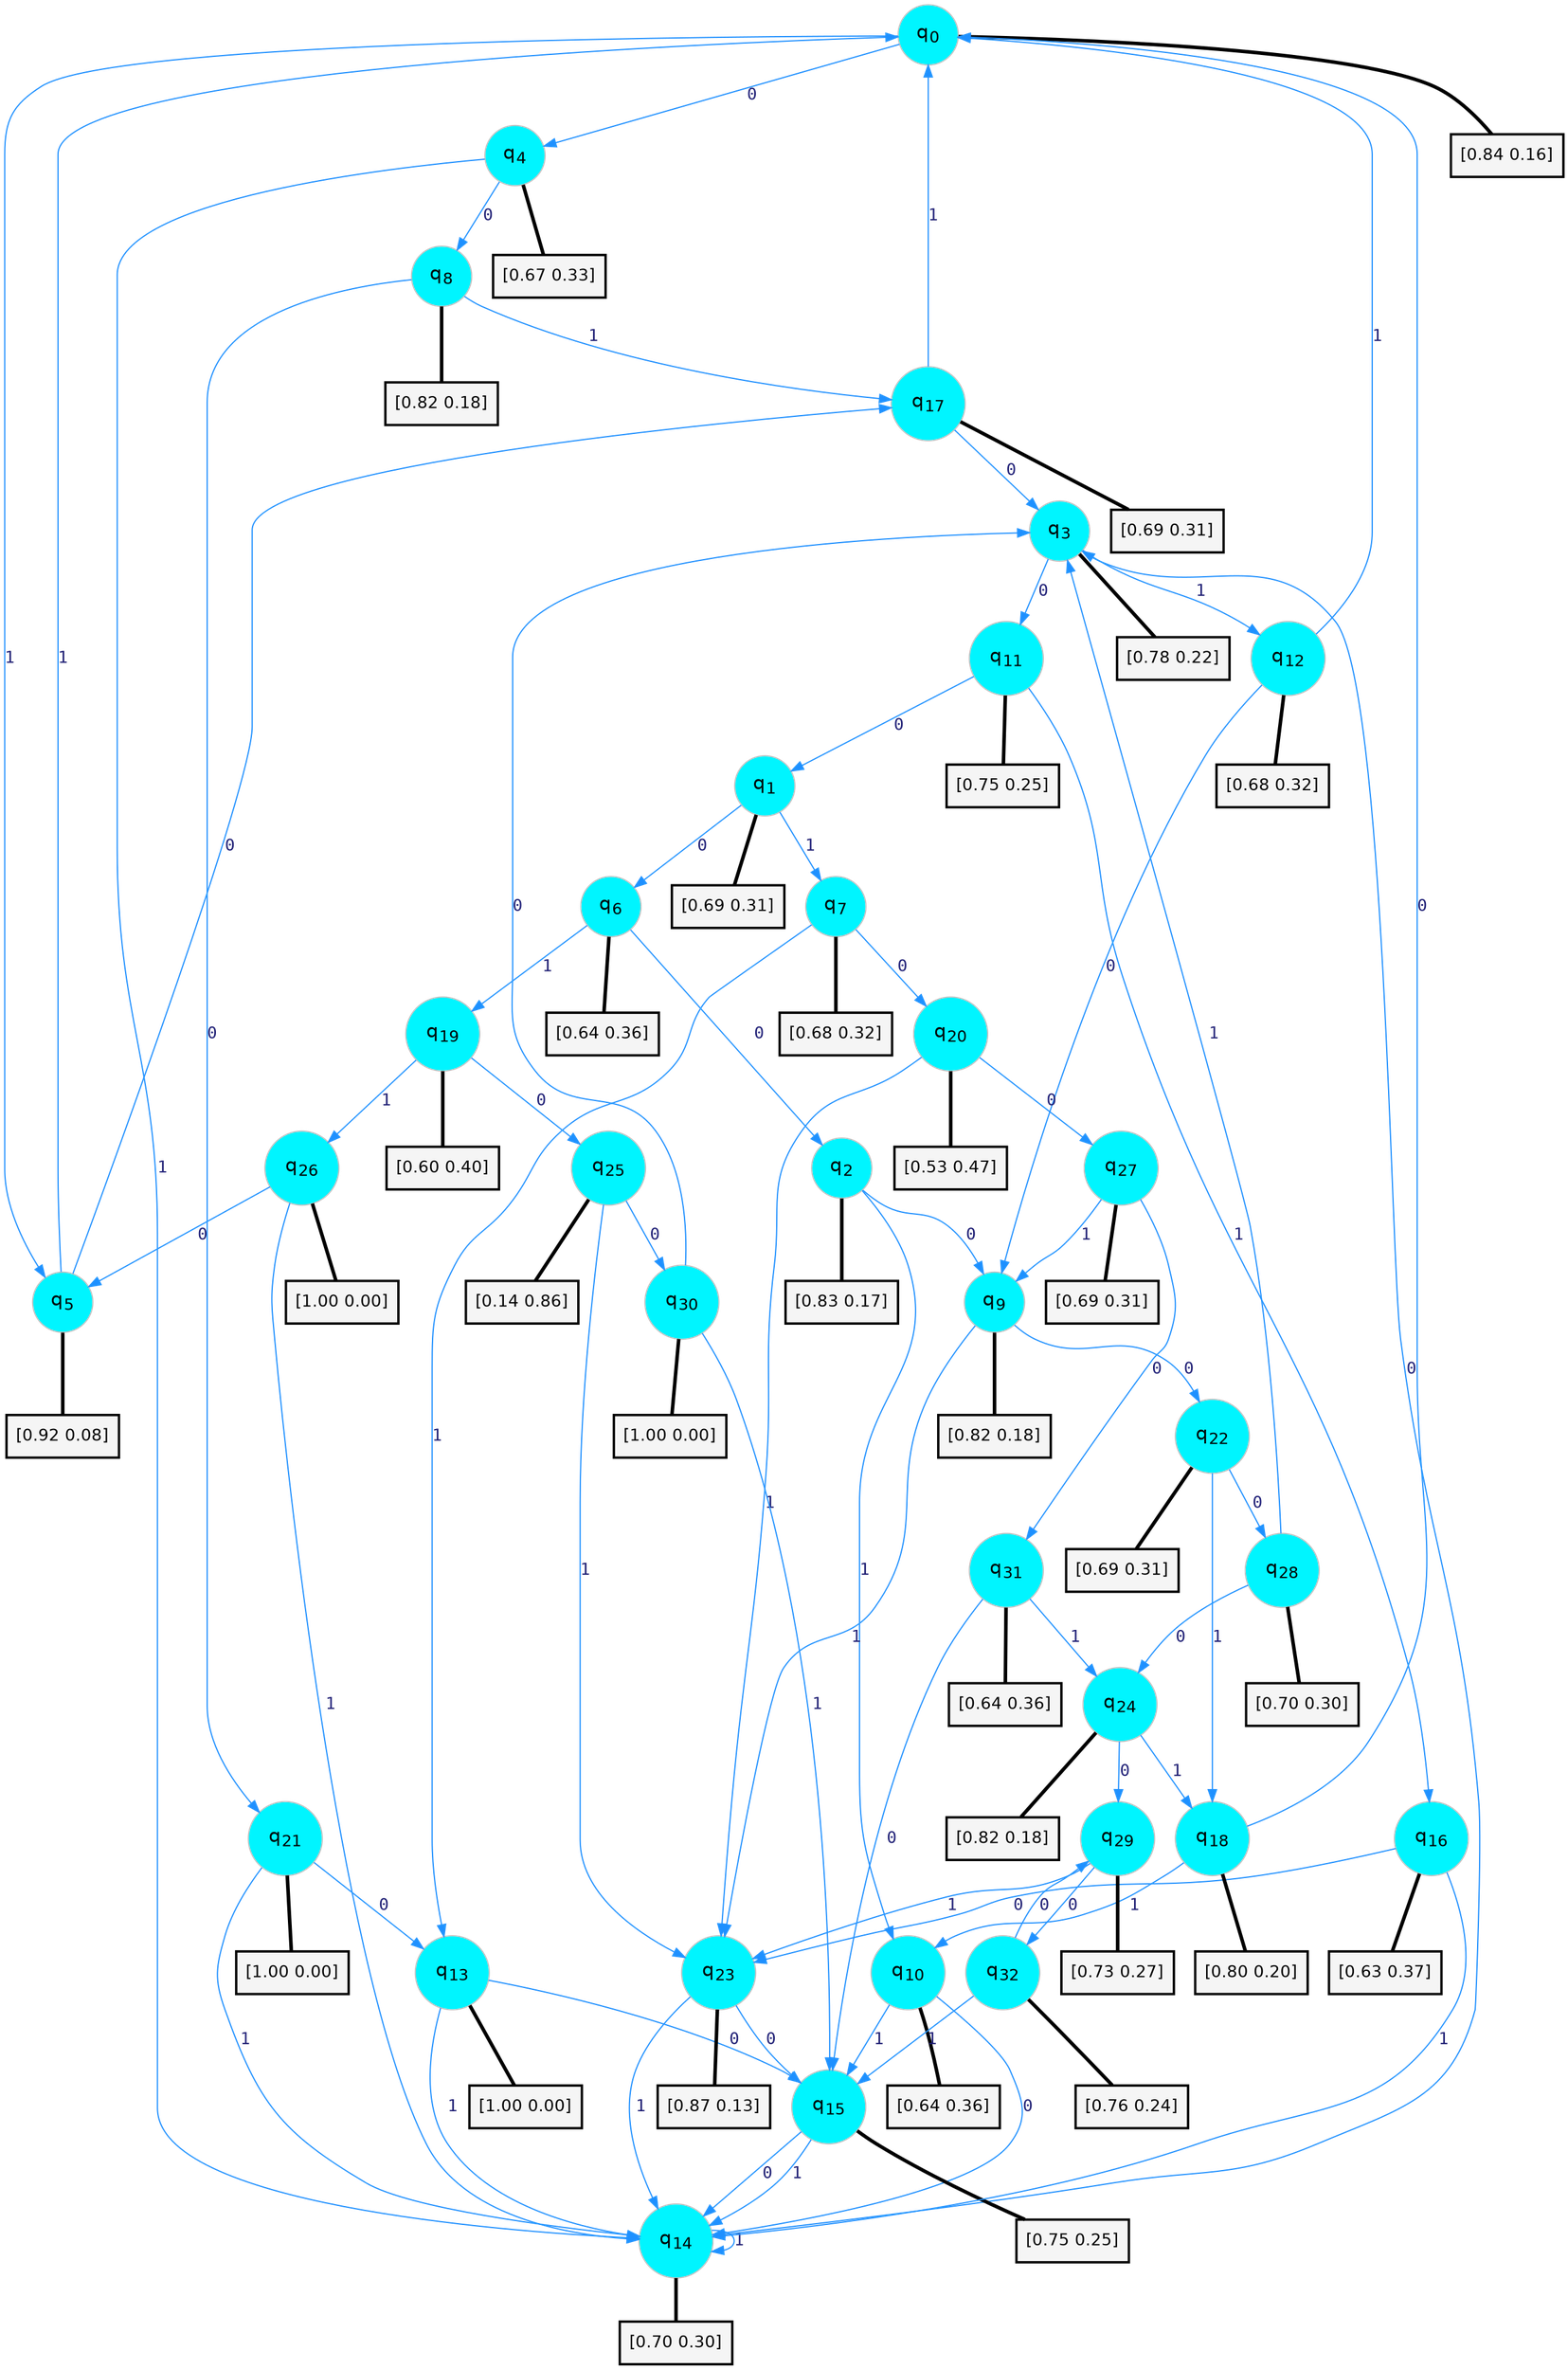 digraph G {
graph [
bgcolor=transparent, dpi=300, rankdir=TD, size="40,25"];
node [
color=gray, fillcolor=turquoise1, fontcolor=black, fontname=Helvetica, fontsize=16, fontweight=bold, shape=circle, style=filled];
edge [
arrowsize=1, color=dodgerblue1, fontcolor=midnightblue, fontname=courier, fontweight=bold, penwidth=1, style=solid, weight=20];
0[label=<q<SUB>0</SUB>>];
1[label=<q<SUB>1</SUB>>];
2[label=<q<SUB>2</SUB>>];
3[label=<q<SUB>3</SUB>>];
4[label=<q<SUB>4</SUB>>];
5[label=<q<SUB>5</SUB>>];
6[label=<q<SUB>6</SUB>>];
7[label=<q<SUB>7</SUB>>];
8[label=<q<SUB>8</SUB>>];
9[label=<q<SUB>9</SUB>>];
10[label=<q<SUB>10</SUB>>];
11[label=<q<SUB>11</SUB>>];
12[label=<q<SUB>12</SUB>>];
13[label=<q<SUB>13</SUB>>];
14[label=<q<SUB>14</SUB>>];
15[label=<q<SUB>15</SUB>>];
16[label=<q<SUB>16</SUB>>];
17[label=<q<SUB>17</SUB>>];
18[label=<q<SUB>18</SUB>>];
19[label=<q<SUB>19</SUB>>];
20[label=<q<SUB>20</SUB>>];
21[label=<q<SUB>21</SUB>>];
22[label=<q<SUB>22</SUB>>];
23[label=<q<SUB>23</SUB>>];
24[label=<q<SUB>24</SUB>>];
25[label=<q<SUB>25</SUB>>];
26[label=<q<SUB>26</SUB>>];
27[label=<q<SUB>27</SUB>>];
28[label=<q<SUB>28</SUB>>];
29[label=<q<SUB>29</SUB>>];
30[label=<q<SUB>30</SUB>>];
31[label=<q<SUB>31</SUB>>];
32[label=<q<SUB>32</SUB>>];
33[label="[0.84 0.16]", shape=box,fontcolor=black, fontname=Helvetica, fontsize=14, penwidth=2, fillcolor=whitesmoke,color=black];
34[label="[0.69 0.31]", shape=box,fontcolor=black, fontname=Helvetica, fontsize=14, penwidth=2, fillcolor=whitesmoke,color=black];
35[label="[0.83 0.17]", shape=box,fontcolor=black, fontname=Helvetica, fontsize=14, penwidth=2, fillcolor=whitesmoke,color=black];
36[label="[0.78 0.22]", shape=box,fontcolor=black, fontname=Helvetica, fontsize=14, penwidth=2, fillcolor=whitesmoke,color=black];
37[label="[0.67 0.33]", shape=box,fontcolor=black, fontname=Helvetica, fontsize=14, penwidth=2, fillcolor=whitesmoke,color=black];
38[label="[0.92 0.08]", shape=box,fontcolor=black, fontname=Helvetica, fontsize=14, penwidth=2, fillcolor=whitesmoke,color=black];
39[label="[0.64 0.36]", shape=box,fontcolor=black, fontname=Helvetica, fontsize=14, penwidth=2, fillcolor=whitesmoke,color=black];
40[label="[0.68 0.32]", shape=box,fontcolor=black, fontname=Helvetica, fontsize=14, penwidth=2, fillcolor=whitesmoke,color=black];
41[label="[0.82 0.18]", shape=box,fontcolor=black, fontname=Helvetica, fontsize=14, penwidth=2, fillcolor=whitesmoke,color=black];
42[label="[0.82 0.18]", shape=box,fontcolor=black, fontname=Helvetica, fontsize=14, penwidth=2, fillcolor=whitesmoke,color=black];
43[label="[0.64 0.36]", shape=box,fontcolor=black, fontname=Helvetica, fontsize=14, penwidth=2, fillcolor=whitesmoke,color=black];
44[label="[0.75 0.25]", shape=box,fontcolor=black, fontname=Helvetica, fontsize=14, penwidth=2, fillcolor=whitesmoke,color=black];
45[label="[0.68 0.32]", shape=box,fontcolor=black, fontname=Helvetica, fontsize=14, penwidth=2, fillcolor=whitesmoke,color=black];
46[label="[1.00 0.00]", shape=box,fontcolor=black, fontname=Helvetica, fontsize=14, penwidth=2, fillcolor=whitesmoke,color=black];
47[label="[0.70 0.30]", shape=box,fontcolor=black, fontname=Helvetica, fontsize=14, penwidth=2, fillcolor=whitesmoke,color=black];
48[label="[0.75 0.25]", shape=box,fontcolor=black, fontname=Helvetica, fontsize=14, penwidth=2, fillcolor=whitesmoke,color=black];
49[label="[0.63 0.37]", shape=box,fontcolor=black, fontname=Helvetica, fontsize=14, penwidth=2, fillcolor=whitesmoke,color=black];
50[label="[0.69 0.31]", shape=box,fontcolor=black, fontname=Helvetica, fontsize=14, penwidth=2, fillcolor=whitesmoke,color=black];
51[label="[0.80 0.20]", shape=box,fontcolor=black, fontname=Helvetica, fontsize=14, penwidth=2, fillcolor=whitesmoke,color=black];
52[label="[0.60 0.40]", shape=box,fontcolor=black, fontname=Helvetica, fontsize=14, penwidth=2, fillcolor=whitesmoke,color=black];
53[label="[0.53 0.47]", shape=box,fontcolor=black, fontname=Helvetica, fontsize=14, penwidth=2, fillcolor=whitesmoke,color=black];
54[label="[1.00 0.00]", shape=box,fontcolor=black, fontname=Helvetica, fontsize=14, penwidth=2, fillcolor=whitesmoke,color=black];
55[label="[0.69 0.31]", shape=box,fontcolor=black, fontname=Helvetica, fontsize=14, penwidth=2, fillcolor=whitesmoke,color=black];
56[label="[0.87 0.13]", shape=box,fontcolor=black, fontname=Helvetica, fontsize=14, penwidth=2, fillcolor=whitesmoke,color=black];
57[label="[0.82 0.18]", shape=box,fontcolor=black, fontname=Helvetica, fontsize=14, penwidth=2, fillcolor=whitesmoke,color=black];
58[label="[0.14 0.86]", shape=box,fontcolor=black, fontname=Helvetica, fontsize=14, penwidth=2, fillcolor=whitesmoke,color=black];
59[label="[1.00 0.00]", shape=box,fontcolor=black, fontname=Helvetica, fontsize=14, penwidth=2, fillcolor=whitesmoke,color=black];
60[label="[0.69 0.31]", shape=box,fontcolor=black, fontname=Helvetica, fontsize=14, penwidth=2, fillcolor=whitesmoke,color=black];
61[label="[0.70 0.30]", shape=box,fontcolor=black, fontname=Helvetica, fontsize=14, penwidth=2, fillcolor=whitesmoke,color=black];
62[label="[0.73 0.27]", shape=box,fontcolor=black, fontname=Helvetica, fontsize=14, penwidth=2, fillcolor=whitesmoke,color=black];
63[label="[1.00 0.00]", shape=box,fontcolor=black, fontname=Helvetica, fontsize=14, penwidth=2, fillcolor=whitesmoke,color=black];
64[label="[0.64 0.36]", shape=box,fontcolor=black, fontname=Helvetica, fontsize=14, penwidth=2, fillcolor=whitesmoke,color=black];
65[label="[0.76 0.24]", shape=box,fontcolor=black, fontname=Helvetica, fontsize=14, penwidth=2, fillcolor=whitesmoke,color=black];
0->4 [label=0];
0->5 [label=1];
0->33 [arrowhead=none, penwidth=3,color=black];
1->6 [label=0];
1->7 [label=1];
1->34 [arrowhead=none, penwidth=3,color=black];
2->9 [label=0];
2->10 [label=1];
2->35 [arrowhead=none, penwidth=3,color=black];
3->11 [label=0];
3->12 [label=1];
3->36 [arrowhead=none, penwidth=3,color=black];
4->8 [label=0];
4->14 [label=1];
4->37 [arrowhead=none, penwidth=3,color=black];
5->17 [label=0];
5->0 [label=1];
5->38 [arrowhead=none, penwidth=3,color=black];
6->2 [label=0];
6->19 [label=1];
6->39 [arrowhead=none, penwidth=3,color=black];
7->20 [label=0];
7->13 [label=1];
7->40 [arrowhead=none, penwidth=3,color=black];
8->21 [label=0];
8->17 [label=1];
8->41 [arrowhead=none, penwidth=3,color=black];
9->22 [label=0];
9->23 [label=1];
9->42 [arrowhead=none, penwidth=3,color=black];
10->14 [label=0];
10->15 [label=1];
10->43 [arrowhead=none, penwidth=3,color=black];
11->1 [label=0];
11->16 [label=1];
11->44 [arrowhead=none, penwidth=3,color=black];
12->9 [label=0];
12->0 [label=1];
12->45 [arrowhead=none, penwidth=3,color=black];
13->15 [label=0];
13->14 [label=1];
13->46 [arrowhead=none, penwidth=3,color=black];
14->3 [label=0];
14->14 [label=1];
14->47 [arrowhead=none, penwidth=3,color=black];
15->14 [label=0];
15->14 [label=1];
15->48 [arrowhead=none, penwidth=3,color=black];
16->23 [label=0];
16->14 [label=1];
16->49 [arrowhead=none, penwidth=3,color=black];
17->3 [label=0];
17->0 [label=1];
17->50 [arrowhead=none, penwidth=3,color=black];
18->0 [label=0];
18->10 [label=1];
18->51 [arrowhead=none, penwidth=3,color=black];
19->25 [label=0];
19->26 [label=1];
19->52 [arrowhead=none, penwidth=3,color=black];
20->27 [label=0];
20->23 [label=1];
20->53 [arrowhead=none, penwidth=3,color=black];
21->13 [label=0];
21->14 [label=1];
21->54 [arrowhead=none, penwidth=3,color=black];
22->28 [label=0];
22->18 [label=1];
22->55 [arrowhead=none, penwidth=3,color=black];
23->15 [label=0];
23->14 [label=1];
23->56 [arrowhead=none, penwidth=3,color=black];
24->29 [label=0];
24->18 [label=1];
24->57 [arrowhead=none, penwidth=3,color=black];
25->30 [label=0];
25->23 [label=1];
25->58 [arrowhead=none, penwidth=3,color=black];
26->5 [label=0];
26->14 [label=1];
26->59 [arrowhead=none, penwidth=3,color=black];
27->31 [label=0];
27->9 [label=1];
27->60 [arrowhead=none, penwidth=3,color=black];
28->24 [label=0];
28->3 [label=1];
28->61 [arrowhead=none, penwidth=3,color=black];
29->32 [label=0];
29->23 [label=1];
29->62 [arrowhead=none, penwidth=3,color=black];
30->3 [label=0];
30->15 [label=1];
30->63 [arrowhead=none, penwidth=3,color=black];
31->15 [label=0];
31->24 [label=1];
31->64 [arrowhead=none, penwidth=3,color=black];
32->29 [label=0];
32->15 [label=1];
32->65 [arrowhead=none, penwidth=3,color=black];
}
